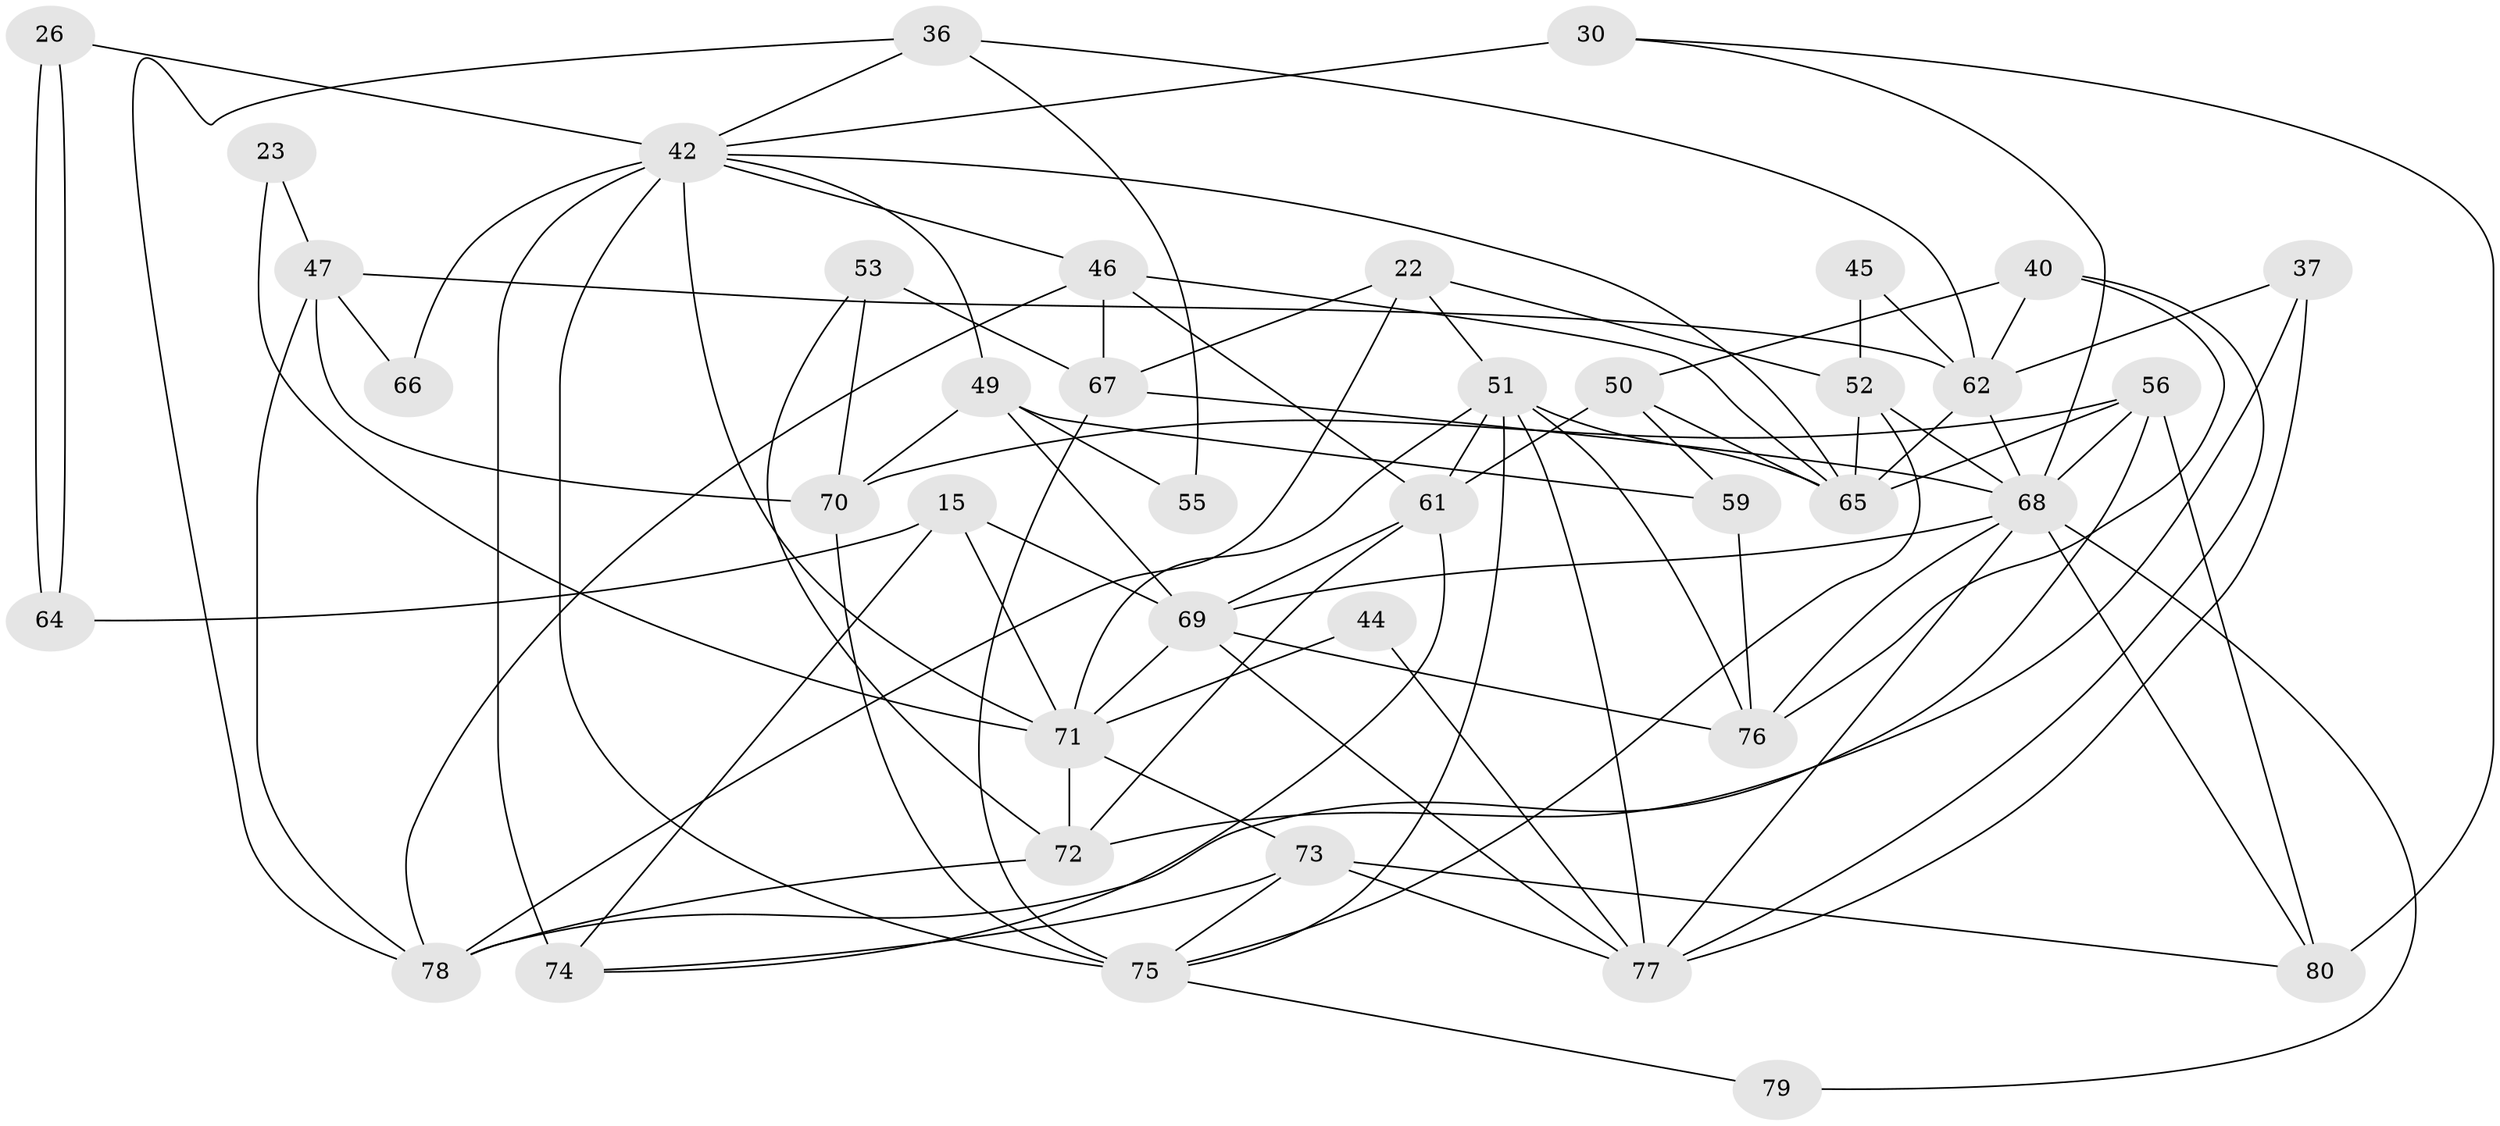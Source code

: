 // original degree distribution, {4: 0.3, 5: 0.1375, 3: 0.2875, 6: 0.125, 8: 0.0125, 2: 0.1125, 7: 0.025}
// Generated by graph-tools (version 1.1) at 2025/51/03/09/25 04:51:57]
// undirected, 40 vertices, 95 edges
graph export_dot {
graph [start="1"]
  node [color=gray90,style=filled];
  15 [super="+2"];
  22;
  23;
  26;
  30 [super="+10"];
  36;
  37;
  40;
  42 [super="+39"];
  44;
  45;
  46 [super="+28+21"];
  47 [super="+38"];
  49 [super="+34"];
  50;
  51 [super="+35"];
  52;
  53;
  55;
  56 [super="+9"];
  59;
  61 [super="+1+29"];
  62 [super="+54+31"];
  64;
  65 [super="+48"];
  66;
  67 [super="+63"];
  68 [super="+12+8+25+33"];
  69 [super="+57"];
  70;
  71 [super="+43"];
  72 [super="+24"];
  73 [super="+5"];
  74 [super="+58+27"];
  75 [super="+13"];
  76 [super="+11+41"];
  77 [super="+18+60"];
  78 [super="+6"];
  79;
  80;
  15 -- 64 [weight=2];
  15 -- 74;
  15 -- 71;
  15 -- 69;
  22 -- 52;
  22 -- 51;
  22 -- 78;
  22 -- 67;
  23 -- 71;
  23 -- 47;
  26 -- 64;
  26 -- 64;
  26 -- 42;
  30 -- 80;
  30 -- 42 [weight=2];
  30 -- 68;
  36 -- 62;
  36 -- 55;
  36 -- 78;
  36 -- 42;
  37 -- 77;
  37 -- 62;
  37 -- 72;
  40 -- 76 [weight=2];
  40 -- 50;
  40 -- 77;
  40 -- 62;
  42 -- 71 [weight=3];
  42 -- 74 [weight=3];
  42 -- 75 [weight=2];
  42 -- 65;
  42 -- 66;
  42 -- 46;
  42 -- 49;
  44 -- 71;
  44 -- 77;
  45 -- 52;
  45 -- 62;
  46 -- 78;
  46 -- 65;
  46 -- 67;
  46 -- 61;
  47 -- 78;
  47 -- 66;
  47 -- 62;
  47 -- 70;
  49 -- 70;
  49 -- 55;
  49 -- 69;
  49 -- 59;
  50 -- 65 [weight=2];
  50 -- 59;
  50 -- 61;
  51 -- 76 [weight=2];
  51 -- 65 [weight=2];
  51 -- 71 [weight=2];
  51 -- 61;
  51 -- 75;
  51 -- 77 [weight=2];
  52 -- 65;
  52 -- 75;
  52 -- 68;
  53 -- 70;
  53 -- 67;
  53 -- 72;
  56 -- 65;
  56 -- 80 [weight=2];
  56 -- 70;
  56 -- 78;
  56 -- 68;
  59 -- 76;
  61 -- 74 [weight=2];
  61 -- 72;
  61 -- 69;
  62 -- 65 [weight=2];
  62 -- 68 [weight=2];
  67 -- 68 [weight=4];
  67 -- 75;
  68 -- 76;
  68 -- 77 [weight=2];
  68 -- 79;
  68 -- 80;
  68 -- 69;
  69 -- 77 [weight=2];
  69 -- 71;
  69 -- 76 [weight=2];
  70 -- 75;
  71 -- 73;
  71 -- 72;
  72 -- 78 [weight=2];
  73 -- 80;
  73 -- 75;
  73 -- 74;
  73 -- 77;
  75 -- 79;
}
